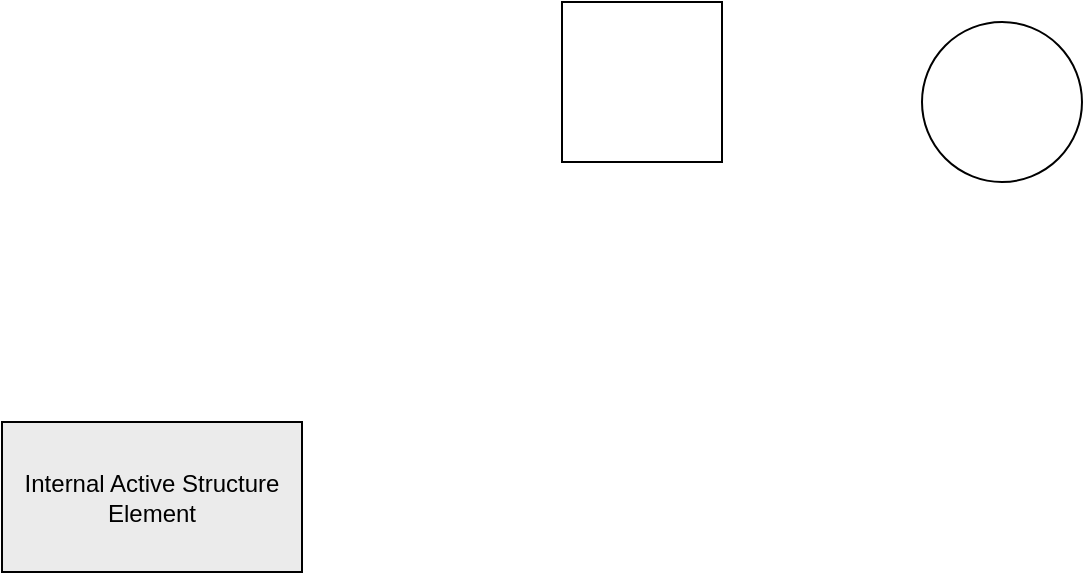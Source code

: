 <mxfile version="26.2.14">
  <diagram name="第 1 页" id="_zNGr6LoNDZ-EelbqwkR">
    <mxGraphModel dx="1221" dy="1103" grid="1" gridSize="10" guides="1" tooltips="1" connect="1" arrows="1" fold="1" page="1" pageScale="1" pageWidth="827" pageHeight="1169" math="0" shadow="0">
      <root>
        <mxCell id="0" />
        <mxCell id="1" parent="0" />
        <mxCell id="x9U1jVnIfnY6zVNZwdzU-1" value="" style="whiteSpace=wrap;html=1;aspect=fixed;" vertex="1" parent="1">
          <mxGeometry x="350" y="430" width="80" height="80" as="geometry" />
        </mxCell>
        <mxCell id="x9U1jVnIfnY6zVNZwdzU-2" value="" style="ellipse;whiteSpace=wrap;html=1;aspect=fixed;" vertex="1" parent="1">
          <mxGeometry x="530" y="440" width="80" height="80" as="geometry" />
        </mxCell>
        <mxCell id="x9U1jVnIfnY6zVNZwdzU-3" value="Internal Active Structure Element" style="html=1;outlineConnect=0;whiteSpace=wrap;fillColor=#EBEBEB;shape=mxgraph.archimate3.application;appType=generic;archiType=square;" vertex="1" parent="1">
          <mxGeometry x="70" y="640" width="150" height="75" as="geometry" />
        </mxCell>
      </root>
    </mxGraphModel>
  </diagram>
</mxfile>
